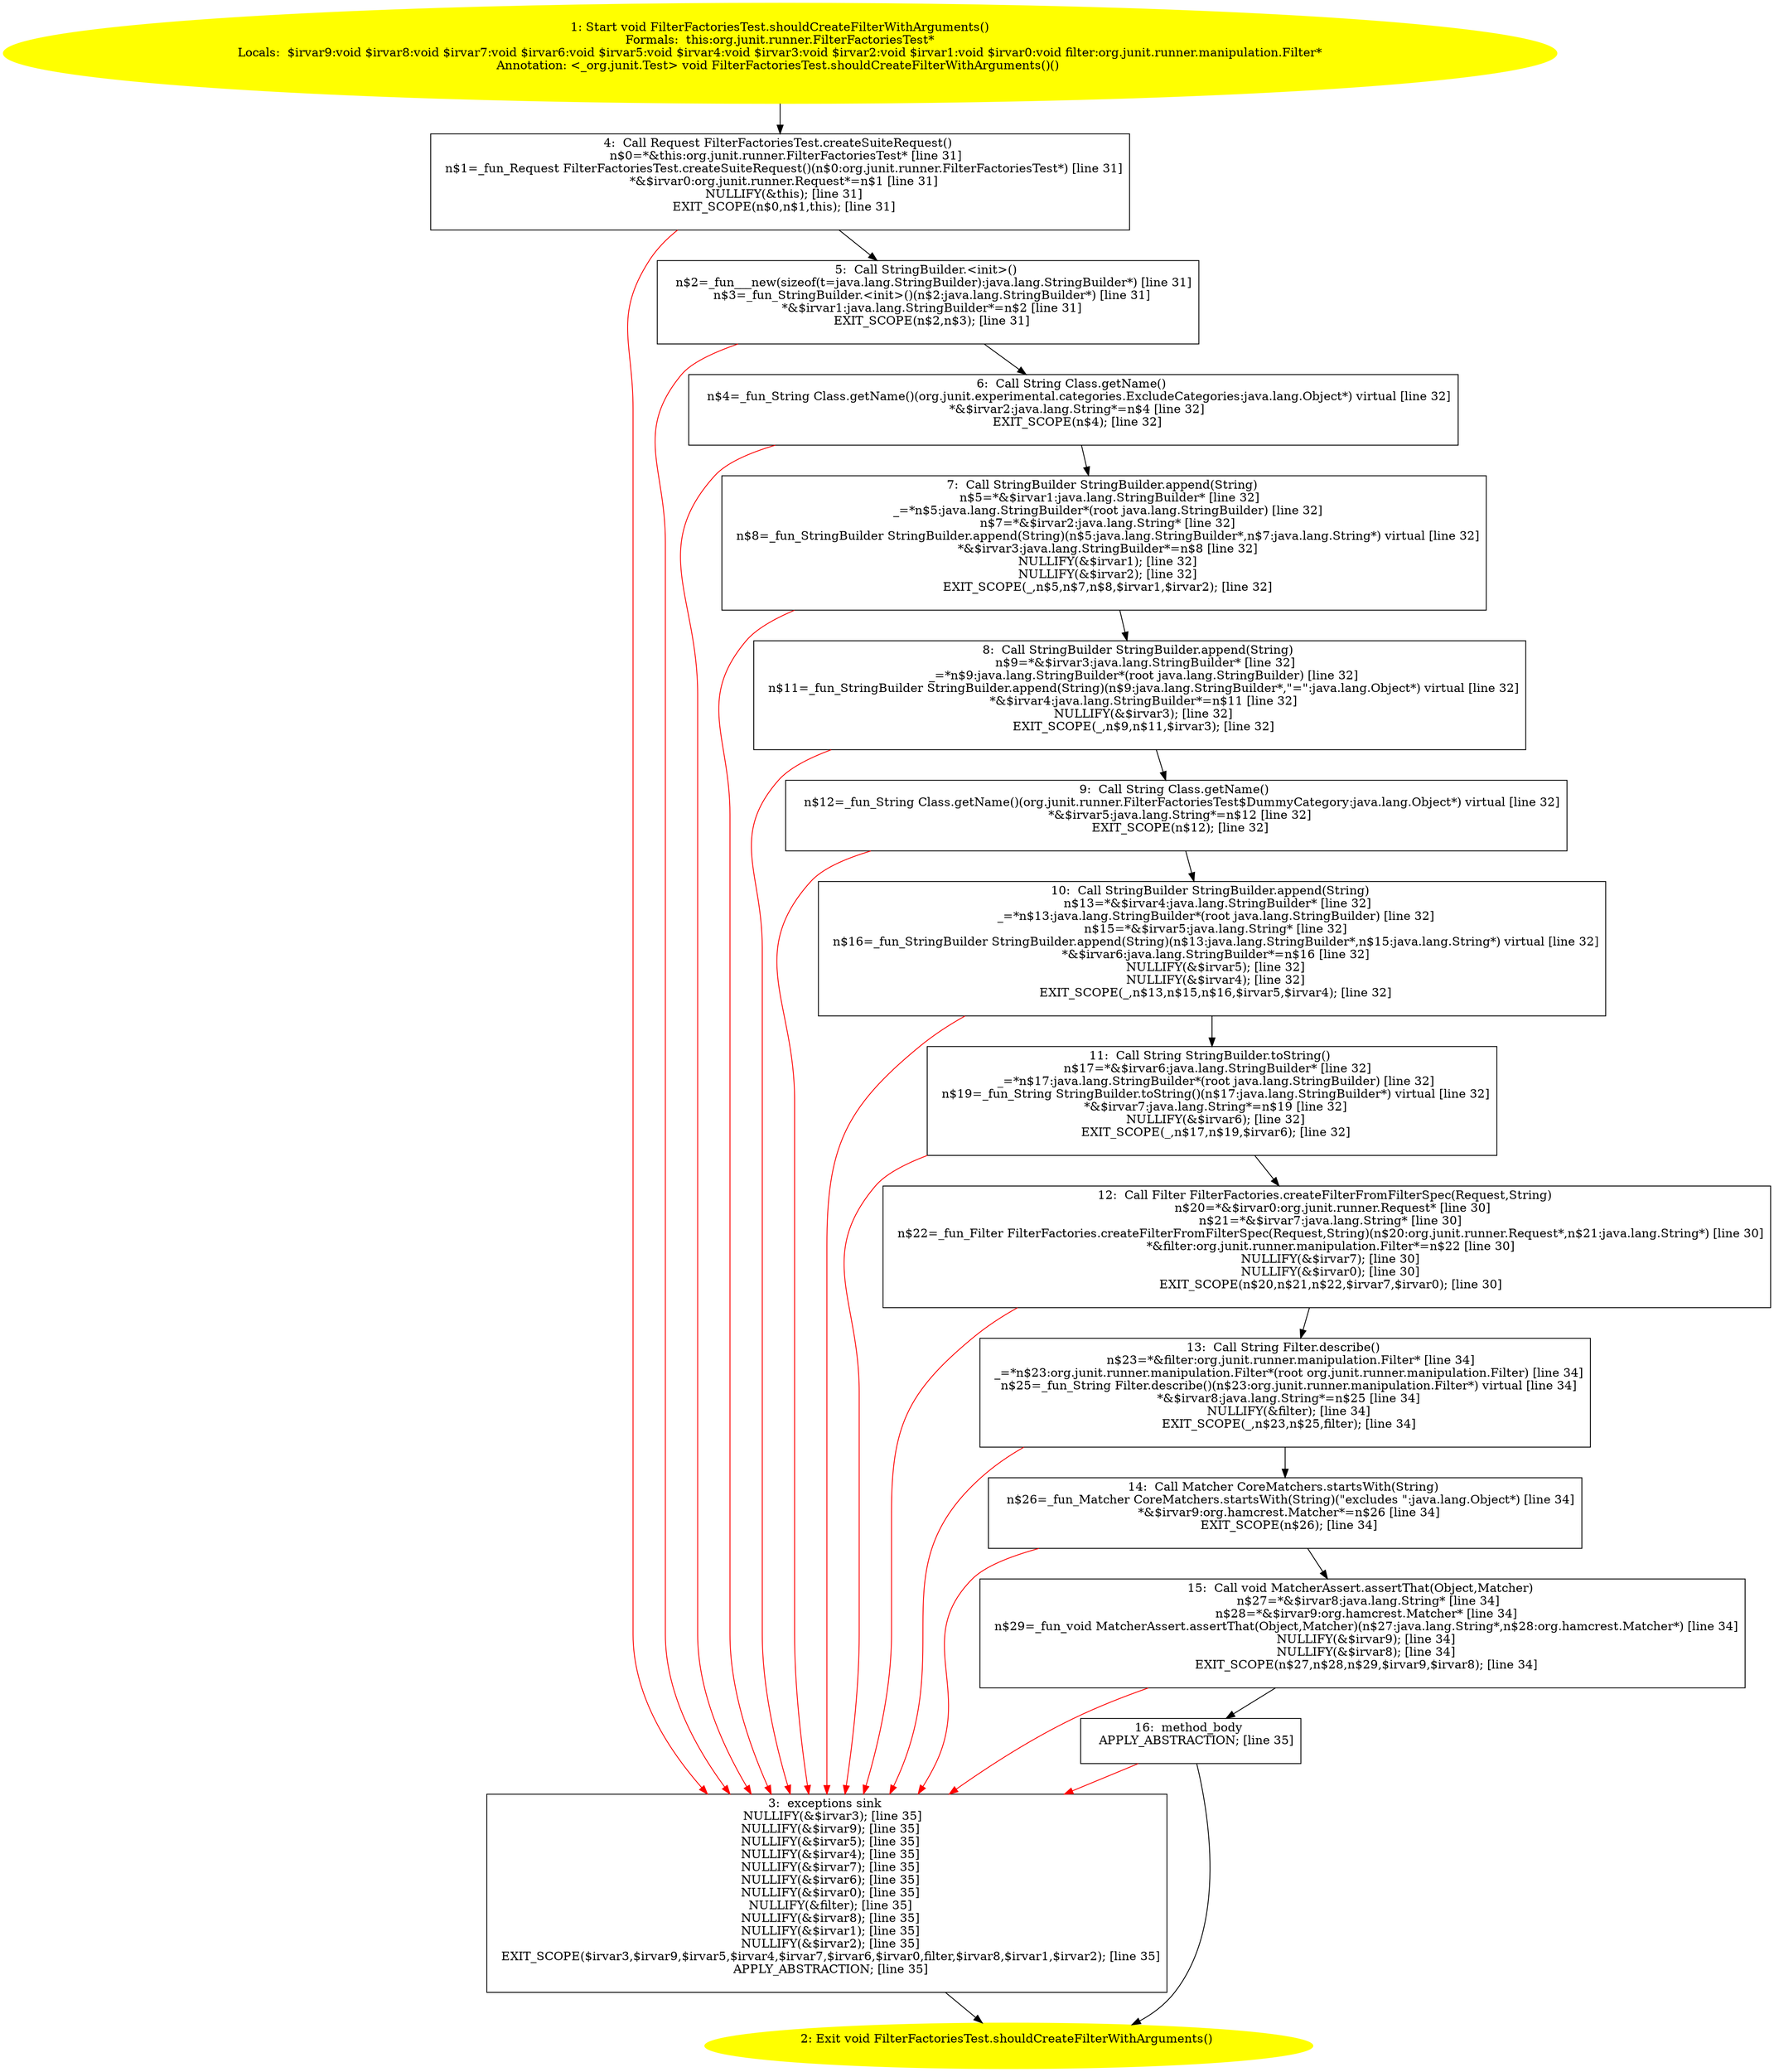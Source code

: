 /* @generated */
digraph cfg {
"org.junit.runner.FilterFactoriesTest.shouldCreateFilterWithArguments():void.9a6b34abf8f81c7a668318111d8c2a89_1" [label="1: Start void FilterFactoriesTest.shouldCreateFilterWithArguments()\nFormals:  this:org.junit.runner.FilterFactoriesTest*\nLocals:  $irvar9:void $irvar8:void $irvar7:void $irvar6:void $irvar5:void $irvar4:void $irvar3:void $irvar2:void $irvar1:void $irvar0:void filter:org.junit.runner.manipulation.Filter*\nAnnotation: <_org.junit.Test> void FilterFactoriesTest.shouldCreateFilterWithArguments()() \n  " color=yellow style=filled]
	

	 "org.junit.runner.FilterFactoriesTest.shouldCreateFilterWithArguments():void.9a6b34abf8f81c7a668318111d8c2a89_1" -> "org.junit.runner.FilterFactoriesTest.shouldCreateFilterWithArguments():void.9a6b34abf8f81c7a668318111d8c2a89_4" ;
"org.junit.runner.FilterFactoriesTest.shouldCreateFilterWithArguments():void.9a6b34abf8f81c7a668318111d8c2a89_2" [label="2: Exit void FilterFactoriesTest.shouldCreateFilterWithArguments() \n  " color=yellow style=filled]
	

"org.junit.runner.FilterFactoriesTest.shouldCreateFilterWithArguments():void.9a6b34abf8f81c7a668318111d8c2a89_3" [label="3:  exceptions sink \n   NULLIFY(&$irvar3); [line 35]\n  NULLIFY(&$irvar9); [line 35]\n  NULLIFY(&$irvar5); [line 35]\n  NULLIFY(&$irvar4); [line 35]\n  NULLIFY(&$irvar7); [line 35]\n  NULLIFY(&$irvar6); [line 35]\n  NULLIFY(&$irvar0); [line 35]\n  NULLIFY(&filter); [line 35]\n  NULLIFY(&$irvar8); [line 35]\n  NULLIFY(&$irvar1); [line 35]\n  NULLIFY(&$irvar2); [line 35]\n  EXIT_SCOPE($irvar3,$irvar9,$irvar5,$irvar4,$irvar7,$irvar6,$irvar0,filter,$irvar8,$irvar1,$irvar2); [line 35]\n  APPLY_ABSTRACTION; [line 35]\n " shape="box"]
	

	 "org.junit.runner.FilterFactoriesTest.shouldCreateFilterWithArguments():void.9a6b34abf8f81c7a668318111d8c2a89_3" -> "org.junit.runner.FilterFactoriesTest.shouldCreateFilterWithArguments():void.9a6b34abf8f81c7a668318111d8c2a89_2" ;
"org.junit.runner.FilterFactoriesTest.shouldCreateFilterWithArguments():void.9a6b34abf8f81c7a668318111d8c2a89_4" [label="4:  Call Request FilterFactoriesTest.createSuiteRequest() \n   n$0=*&this:org.junit.runner.FilterFactoriesTest* [line 31]\n  n$1=_fun_Request FilterFactoriesTest.createSuiteRequest()(n$0:org.junit.runner.FilterFactoriesTest*) [line 31]\n  *&$irvar0:org.junit.runner.Request*=n$1 [line 31]\n  NULLIFY(&this); [line 31]\n  EXIT_SCOPE(n$0,n$1,this); [line 31]\n " shape="box"]
	

	 "org.junit.runner.FilterFactoriesTest.shouldCreateFilterWithArguments():void.9a6b34abf8f81c7a668318111d8c2a89_4" -> "org.junit.runner.FilterFactoriesTest.shouldCreateFilterWithArguments():void.9a6b34abf8f81c7a668318111d8c2a89_5" ;
	 "org.junit.runner.FilterFactoriesTest.shouldCreateFilterWithArguments():void.9a6b34abf8f81c7a668318111d8c2a89_4" -> "org.junit.runner.FilterFactoriesTest.shouldCreateFilterWithArguments():void.9a6b34abf8f81c7a668318111d8c2a89_3" [color="red" ];
"org.junit.runner.FilterFactoriesTest.shouldCreateFilterWithArguments():void.9a6b34abf8f81c7a668318111d8c2a89_5" [label="5:  Call StringBuilder.<init>() \n   n$2=_fun___new(sizeof(t=java.lang.StringBuilder):java.lang.StringBuilder*) [line 31]\n  n$3=_fun_StringBuilder.<init>()(n$2:java.lang.StringBuilder*) [line 31]\n  *&$irvar1:java.lang.StringBuilder*=n$2 [line 31]\n  EXIT_SCOPE(n$2,n$3); [line 31]\n " shape="box"]
	

	 "org.junit.runner.FilterFactoriesTest.shouldCreateFilterWithArguments():void.9a6b34abf8f81c7a668318111d8c2a89_5" -> "org.junit.runner.FilterFactoriesTest.shouldCreateFilterWithArguments():void.9a6b34abf8f81c7a668318111d8c2a89_6" ;
	 "org.junit.runner.FilterFactoriesTest.shouldCreateFilterWithArguments():void.9a6b34abf8f81c7a668318111d8c2a89_5" -> "org.junit.runner.FilterFactoriesTest.shouldCreateFilterWithArguments():void.9a6b34abf8f81c7a668318111d8c2a89_3" [color="red" ];
"org.junit.runner.FilterFactoriesTest.shouldCreateFilterWithArguments():void.9a6b34abf8f81c7a668318111d8c2a89_6" [label="6:  Call String Class.getName() \n   n$4=_fun_String Class.getName()(org.junit.experimental.categories.ExcludeCategories:java.lang.Object*) virtual [line 32]\n  *&$irvar2:java.lang.String*=n$4 [line 32]\n  EXIT_SCOPE(n$4); [line 32]\n " shape="box"]
	

	 "org.junit.runner.FilterFactoriesTest.shouldCreateFilterWithArguments():void.9a6b34abf8f81c7a668318111d8c2a89_6" -> "org.junit.runner.FilterFactoriesTest.shouldCreateFilterWithArguments():void.9a6b34abf8f81c7a668318111d8c2a89_7" ;
	 "org.junit.runner.FilterFactoriesTest.shouldCreateFilterWithArguments():void.9a6b34abf8f81c7a668318111d8c2a89_6" -> "org.junit.runner.FilterFactoriesTest.shouldCreateFilterWithArguments():void.9a6b34abf8f81c7a668318111d8c2a89_3" [color="red" ];
"org.junit.runner.FilterFactoriesTest.shouldCreateFilterWithArguments():void.9a6b34abf8f81c7a668318111d8c2a89_7" [label="7:  Call StringBuilder StringBuilder.append(String) \n   n$5=*&$irvar1:java.lang.StringBuilder* [line 32]\n  _=*n$5:java.lang.StringBuilder*(root java.lang.StringBuilder) [line 32]\n  n$7=*&$irvar2:java.lang.String* [line 32]\n  n$8=_fun_StringBuilder StringBuilder.append(String)(n$5:java.lang.StringBuilder*,n$7:java.lang.String*) virtual [line 32]\n  *&$irvar3:java.lang.StringBuilder*=n$8 [line 32]\n  NULLIFY(&$irvar1); [line 32]\n  NULLIFY(&$irvar2); [line 32]\n  EXIT_SCOPE(_,n$5,n$7,n$8,$irvar1,$irvar2); [line 32]\n " shape="box"]
	

	 "org.junit.runner.FilterFactoriesTest.shouldCreateFilterWithArguments():void.9a6b34abf8f81c7a668318111d8c2a89_7" -> "org.junit.runner.FilterFactoriesTest.shouldCreateFilterWithArguments():void.9a6b34abf8f81c7a668318111d8c2a89_8" ;
	 "org.junit.runner.FilterFactoriesTest.shouldCreateFilterWithArguments():void.9a6b34abf8f81c7a668318111d8c2a89_7" -> "org.junit.runner.FilterFactoriesTest.shouldCreateFilterWithArguments():void.9a6b34abf8f81c7a668318111d8c2a89_3" [color="red" ];
"org.junit.runner.FilterFactoriesTest.shouldCreateFilterWithArguments():void.9a6b34abf8f81c7a668318111d8c2a89_8" [label="8:  Call StringBuilder StringBuilder.append(String) \n   n$9=*&$irvar3:java.lang.StringBuilder* [line 32]\n  _=*n$9:java.lang.StringBuilder*(root java.lang.StringBuilder) [line 32]\n  n$11=_fun_StringBuilder StringBuilder.append(String)(n$9:java.lang.StringBuilder*,\"=\":java.lang.Object*) virtual [line 32]\n  *&$irvar4:java.lang.StringBuilder*=n$11 [line 32]\n  NULLIFY(&$irvar3); [line 32]\n  EXIT_SCOPE(_,n$9,n$11,$irvar3); [line 32]\n " shape="box"]
	

	 "org.junit.runner.FilterFactoriesTest.shouldCreateFilterWithArguments():void.9a6b34abf8f81c7a668318111d8c2a89_8" -> "org.junit.runner.FilterFactoriesTest.shouldCreateFilterWithArguments():void.9a6b34abf8f81c7a668318111d8c2a89_9" ;
	 "org.junit.runner.FilterFactoriesTest.shouldCreateFilterWithArguments():void.9a6b34abf8f81c7a668318111d8c2a89_8" -> "org.junit.runner.FilterFactoriesTest.shouldCreateFilterWithArguments():void.9a6b34abf8f81c7a668318111d8c2a89_3" [color="red" ];
"org.junit.runner.FilterFactoriesTest.shouldCreateFilterWithArguments():void.9a6b34abf8f81c7a668318111d8c2a89_9" [label="9:  Call String Class.getName() \n   n$12=_fun_String Class.getName()(org.junit.runner.FilterFactoriesTest$DummyCategory:java.lang.Object*) virtual [line 32]\n  *&$irvar5:java.lang.String*=n$12 [line 32]\n  EXIT_SCOPE(n$12); [line 32]\n " shape="box"]
	

	 "org.junit.runner.FilterFactoriesTest.shouldCreateFilterWithArguments():void.9a6b34abf8f81c7a668318111d8c2a89_9" -> "org.junit.runner.FilterFactoriesTest.shouldCreateFilterWithArguments():void.9a6b34abf8f81c7a668318111d8c2a89_10" ;
	 "org.junit.runner.FilterFactoriesTest.shouldCreateFilterWithArguments():void.9a6b34abf8f81c7a668318111d8c2a89_9" -> "org.junit.runner.FilterFactoriesTest.shouldCreateFilterWithArguments():void.9a6b34abf8f81c7a668318111d8c2a89_3" [color="red" ];
"org.junit.runner.FilterFactoriesTest.shouldCreateFilterWithArguments():void.9a6b34abf8f81c7a668318111d8c2a89_10" [label="10:  Call StringBuilder StringBuilder.append(String) \n   n$13=*&$irvar4:java.lang.StringBuilder* [line 32]\n  _=*n$13:java.lang.StringBuilder*(root java.lang.StringBuilder) [line 32]\n  n$15=*&$irvar5:java.lang.String* [line 32]\n  n$16=_fun_StringBuilder StringBuilder.append(String)(n$13:java.lang.StringBuilder*,n$15:java.lang.String*) virtual [line 32]\n  *&$irvar6:java.lang.StringBuilder*=n$16 [line 32]\n  NULLIFY(&$irvar5); [line 32]\n  NULLIFY(&$irvar4); [line 32]\n  EXIT_SCOPE(_,n$13,n$15,n$16,$irvar5,$irvar4); [line 32]\n " shape="box"]
	

	 "org.junit.runner.FilterFactoriesTest.shouldCreateFilterWithArguments():void.9a6b34abf8f81c7a668318111d8c2a89_10" -> "org.junit.runner.FilterFactoriesTest.shouldCreateFilterWithArguments():void.9a6b34abf8f81c7a668318111d8c2a89_11" ;
	 "org.junit.runner.FilterFactoriesTest.shouldCreateFilterWithArguments():void.9a6b34abf8f81c7a668318111d8c2a89_10" -> "org.junit.runner.FilterFactoriesTest.shouldCreateFilterWithArguments():void.9a6b34abf8f81c7a668318111d8c2a89_3" [color="red" ];
"org.junit.runner.FilterFactoriesTest.shouldCreateFilterWithArguments():void.9a6b34abf8f81c7a668318111d8c2a89_11" [label="11:  Call String StringBuilder.toString() \n   n$17=*&$irvar6:java.lang.StringBuilder* [line 32]\n  _=*n$17:java.lang.StringBuilder*(root java.lang.StringBuilder) [line 32]\n  n$19=_fun_String StringBuilder.toString()(n$17:java.lang.StringBuilder*) virtual [line 32]\n  *&$irvar7:java.lang.String*=n$19 [line 32]\n  NULLIFY(&$irvar6); [line 32]\n  EXIT_SCOPE(_,n$17,n$19,$irvar6); [line 32]\n " shape="box"]
	

	 "org.junit.runner.FilterFactoriesTest.shouldCreateFilterWithArguments():void.9a6b34abf8f81c7a668318111d8c2a89_11" -> "org.junit.runner.FilterFactoriesTest.shouldCreateFilterWithArguments():void.9a6b34abf8f81c7a668318111d8c2a89_12" ;
	 "org.junit.runner.FilterFactoriesTest.shouldCreateFilterWithArguments():void.9a6b34abf8f81c7a668318111d8c2a89_11" -> "org.junit.runner.FilterFactoriesTest.shouldCreateFilterWithArguments():void.9a6b34abf8f81c7a668318111d8c2a89_3" [color="red" ];
"org.junit.runner.FilterFactoriesTest.shouldCreateFilterWithArguments():void.9a6b34abf8f81c7a668318111d8c2a89_12" [label="12:  Call Filter FilterFactories.createFilterFromFilterSpec(Request,String) \n   n$20=*&$irvar0:org.junit.runner.Request* [line 30]\n  n$21=*&$irvar7:java.lang.String* [line 30]\n  n$22=_fun_Filter FilterFactories.createFilterFromFilterSpec(Request,String)(n$20:org.junit.runner.Request*,n$21:java.lang.String*) [line 30]\n  *&filter:org.junit.runner.manipulation.Filter*=n$22 [line 30]\n  NULLIFY(&$irvar7); [line 30]\n  NULLIFY(&$irvar0); [line 30]\n  EXIT_SCOPE(n$20,n$21,n$22,$irvar7,$irvar0); [line 30]\n " shape="box"]
	

	 "org.junit.runner.FilterFactoriesTest.shouldCreateFilterWithArguments():void.9a6b34abf8f81c7a668318111d8c2a89_12" -> "org.junit.runner.FilterFactoriesTest.shouldCreateFilterWithArguments():void.9a6b34abf8f81c7a668318111d8c2a89_13" ;
	 "org.junit.runner.FilterFactoriesTest.shouldCreateFilterWithArguments():void.9a6b34abf8f81c7a668318111d8c2a89_12" -> "org.junit.runner.FilterFactoriesTest.shouldCreateFilterWithArguments():void.9a6b34abf8f81c7a668318111d8c2a89_3" [color="red" ];
"org.junit.runner.FilterFactoriesTest.shouldCreateFilterWithArguments():void.9a6b34abf8f81c7a668318111d8c2a89_13" [label="13:  Call String Filter.describe() \n   n$23=*&filter:org.junit.runner.manipulation.Filter* [line 34]\n  _=*n$23:org.junit.runner.manipulation.Filter*(root org.junit.runner.manipulation.Filter) [line 34]\n  n$25=_fun_String Filter.describe()(n$23:org.junit.runner.manipulation.Filter*) virtual [line 34]\n  *&$irvar8:java.lang.String*=n$25 [line 34]\n  NULLIFY(&filter); [line 34]\n  EXIT_SCOPE(_,n$23,n$25,filter); [line 34]\n " shape="box"]
	

	 "org.junit.runner.FilterFactoriesTest.shouldCreateFilterWithArguments():void.9a6b34abf8f81c7a668318111d8c2a89_13" -> "org.junit.runner.FilterFactoriesTest.shouldCreateFilterWithArguments():void.9a6b34abf8f81c7a668318111d8c2a89_14" ;
	 "org.junit.runner.FilterFactoriesTest.shouldCreateFilterWithArguments():void.9a6b34abf8f81c7a668318111d8c2a89_13" -> "org.junit.runner.FilterFactoriesTest.shouldCreateFilterWithArguments():void.9a6b34abf8f81c7a668318111d8c2a89_3" [color="red" ];
"org.junit.runner.FilterFactoriesTest.shouldCreateFilterWithArguments():void.9a6b34abf8f81c7a668318111d8c2a89_14" [label="14:  Call Matcher CoreMatchers.startsWith(String) \n   n$26=_fun_Matcher CoreMatchers.startsWith(String)(\"excludes \":java.lang.Object*) [line 34]\n  *&$irvar9:org.hamcrest.Matcher*=n$26 [line 34]\n  EXIT_SCOPE(n$26); [line 34]\n " shape="box"]
	

	 "org.junit.runner.FilterFactoriesTest.shouldCreateFilterWithArguments():void.9a6b34abf8f81c7a668318111d8c2a89_14" -> "org.junit.runner.FilterFactoriesTest.shouldCreateFilterWithArguments():void.9a6b34abf8f81c7a668318111d8c2a89_15" ;
	 "org.junit.runner.FilterFactoriesTest.shouldCreateFilterWithArguments():void.9a6b34abf8f81c7a668318111d8c2a89_14" -> "org.junit.runner.FilterFactoriesTest.shouldCreateFilterWithArguments():void.9a6b34abf8f81c7a668318111d8c2a89_3" [color="red" ];
"org.junit.runner.FilterFactoriesTest.shouldCreateFilterWithArguments():void.9a6b34abf8f81c7a668318111d8c2a89_15" [label="15:  Call void MatcherAssert.assertThat(Object,Matcher) \n   n$27=*&$irvar8:java.lang.String* [line 34]\n  n$28=*&$irvar9:org.hamcrest.Matcher* [line 34]\n  n$29=_fun_void MatcherAssert.assertThat(Object,Matcher)(n$27:java.lang.String*,n$28:org.hamcrest.Matcher*) [line 34]\n  NULLIFY(&$irvar9); [line 34]\n  NULLIFY(&$irvar8); [line 34]\n  EXIT_SCOPE(n$27,n$28,n$29,$irvar9,$irvar8); [line 34]\n " shape="box"]
	

	 "org.junit.runner.FilterFactoriesTest.shouldCreateFilterWithArguments():void.9a6b34abf8f81c7a668318111d8c2a89_15" -> "org.junit.runner.FilterFactoriesTest.shouldCreateFilterWithArguments():void.9a6b34abf8f81c7a668318111d8c2a89_16" ;
	 "org.junit.runner.FilterFactoriesTest.shouldCreateFilterWithArguments():void.9a6b34abf8f81c7a668318111d8c2a89_15" -> "org.junit.runner.FilterFactoriesTest.shouldCreateFilterWithArguments():void.9a6b34abf8f81c7a668318111d8c2a89_3" [color="red" ];
"org.junit.runner.FilterFactoriesTest.shouldCreateFilterWithArguments():void.9a6b34abf8f81c7a668318111d8c2a89_16" [label="16:  method_body \n   APPLY_ABSTRACTION; [line 35]\n " shape="box"]
	

	 "org.junit.runner.FilterFactoriesTest.shouldCreateFilterWithArguments():void.9a6b34abf8f81c7a668318111d8c2a89_16" -> "org.junit.runner.FilterFactoriesTest.shouldCreateFilterWithArguments():void.9a6b34abf8f81c7a668318111d8c2a89_2" ;
	 "org.junit.runner.FilterFactoriesTest.shouldCreateFilterWithArguments():void.9a6b34abf8f81c7a668318111d8c2a89_16" -> "org.junit.runner.FilterFactoriesTest.shouldCreateFilterWithArguments():void.9a6b34abf8f81c7a668318111d8c2a89_3" [color="red" ];
}
